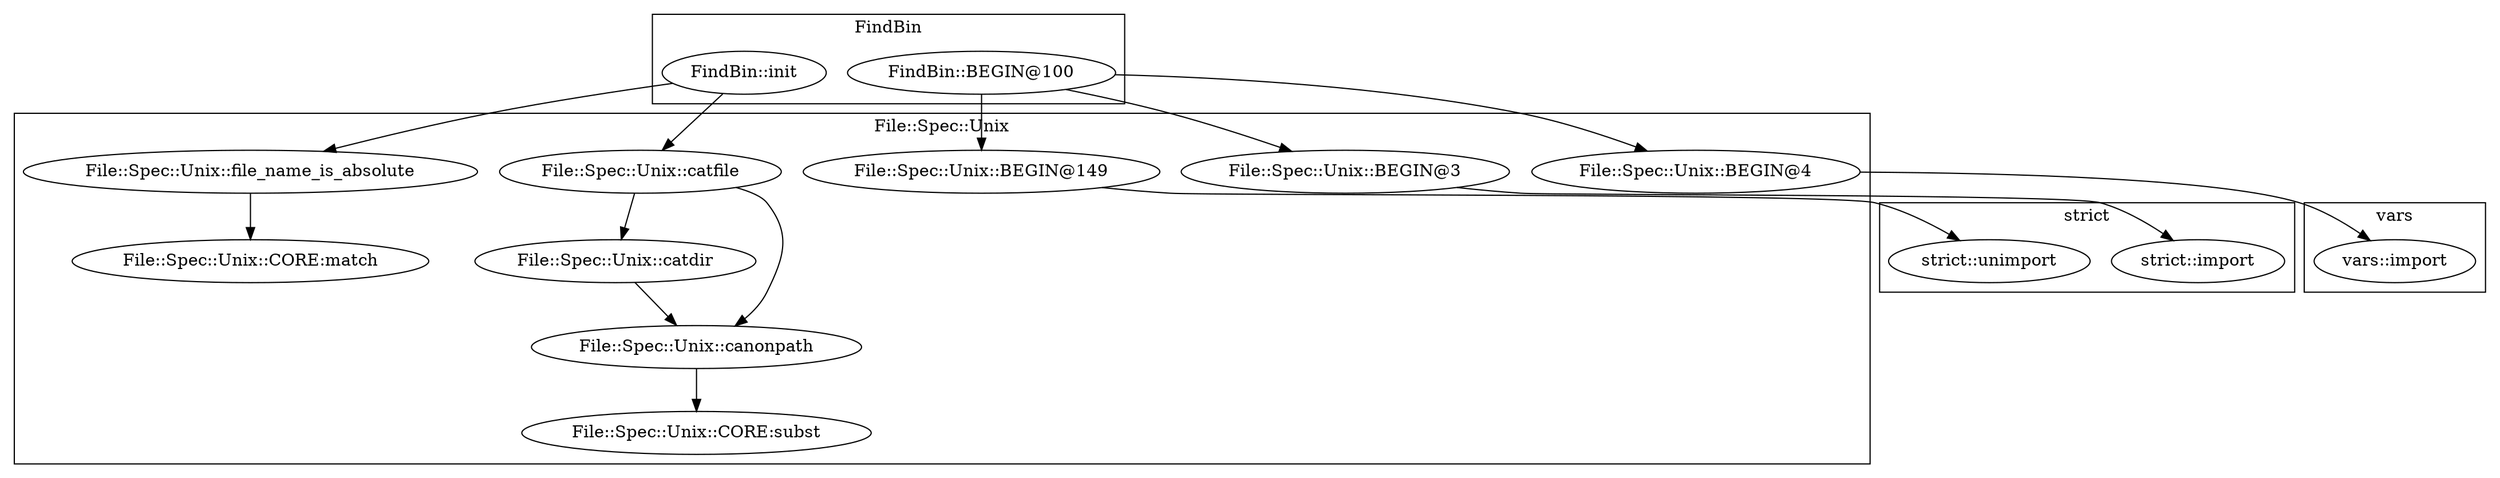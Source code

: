 digraph {
graph [overlap=false]
subgraph cluster_vars {
	label="vars";
	"vars::import";
}
subgraph cluster_strict {
	label="strict";
	"strict::import";
	"strict::unimport";
}
subgraph cluster_File_Spec_Unix {
	label="File::Spec::Unix";
	"File::Spec::Unix::canonpath";
	"File::Spec::Unix::CORE:match";
	"File::Spec::Unix::catfile";
	"File::Spec::Unix::BEGIN@149";
	"File::Spec::Unix::file_name_is_absolute";
	"File::Spec::Unix::BEGIN@4";
	"File::Spec::Unix::BEGIN@3";
	"File::Spec::Unix::CORE:subst";
	"File::Spec::Unix::catdir";
}
subgraph cluster_FindBin {
	label="FindBin";
	"FindBin::init";
	"FindBin::BEGIN@100";
}
"FindBin::BEGIN@100" -> "File::Spec::Unix::BEGIN@149";
"File::Spec::Unix::BEGIN@149" -> "strict::unimport";
"File::Spec::Unix::catfile" -> "File::Spec::Unix::canonpath";
"File::Spec::Unix::catdir" -> "File::Spec::Unix::canonpath";
"FindBin::BEGIN@100" -> "File::Spec::Unix::BEGIN@3";
"File::Spec::Unix::BEGIN@4" -> "vars::import";
"FindBin::init" -> "File::Spec::Unix::file_name_is_absolute";
"File::Spec::Unix::catfile" -> "File::Spec::Unix::catdir";
"File::Spec::Unix::file_name_is_absolute" -> "File::Spec::Unix::CORE:match";
"FindBin::init" -> "File::Spec::Unix::catfile";
"File::Spec::Unix::BEGIN@3" -> "strict::import";
"FindBin::BEGIN@100" -> "File::Spec::Unix::BEGIN@4";
"File::Spec::Unix::canonpath" -> "File::Spec::Unix::CORE:subst";
}
